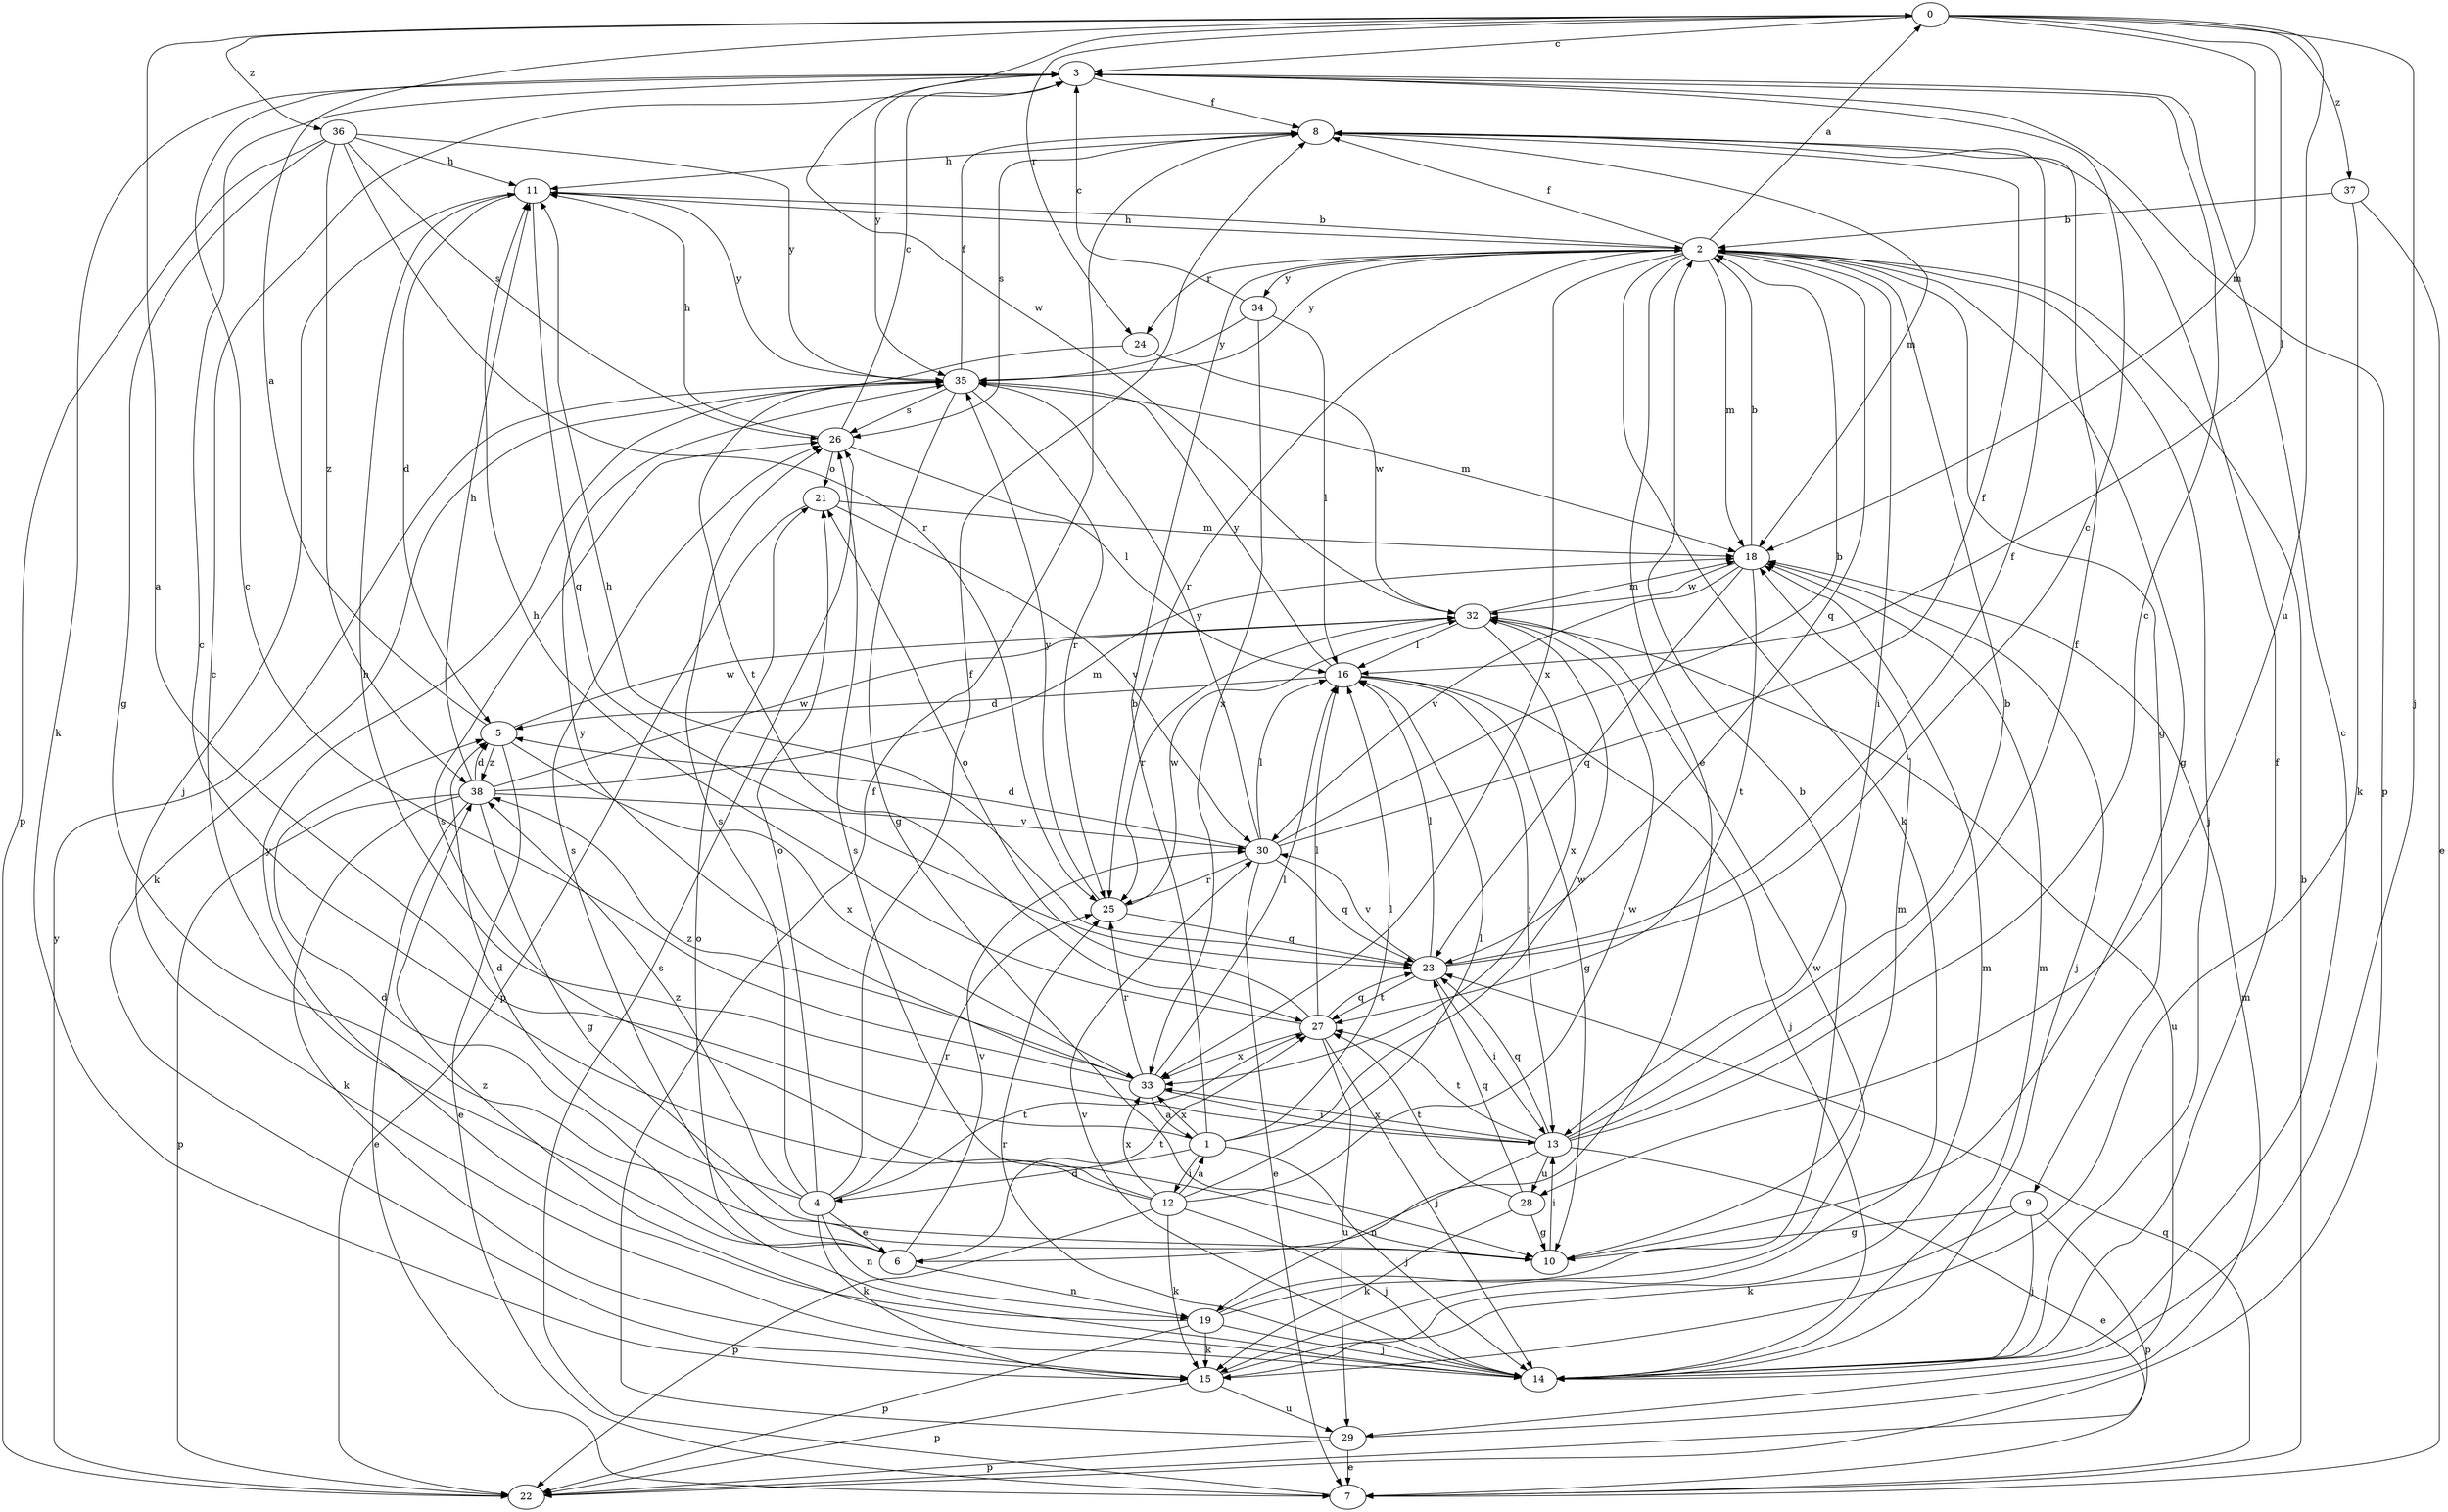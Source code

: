 strict digraph  {
0;
1;
2;
3;
4;
5;
6;
7;
8;
9;
10;
11;
12;
13;
14;
15;
16;
18;
19;
21;
22;
23;
24;
25;
26;
27;
28;
29;
30;
32;
33;
34;
35;
36;
37;
38;
0 -> 3  [label=c];
0 -> 14  [label=j];
0 -> 16  [label=l];
0 -> 18  [label=m];
0 -> 24  [label=r];
0 -> 28  [label=u];
0 -> 32  [label=w];
0 -> 36  [label=z];
0 -> 37  [label=z];
1 -> 0  [label=a];
1 -> 2  [label=b];
1 -> 4  [label=d];
1 -> 12  [label=i];
1 -> 14  [label=j];
1 -> 16  [label=l];
1 -> 32  [label=w];
1 -> 33  [label=x];
2 -> 0  [label=a];
2 -> 6  [label=e];
2 -> 8  [label=f];
2 -> 9  [label=g];
2 -> 10  [label=g];
2 -> 11  [label=h];
2 -> 13  [label=i];
2 -> 14  [label=j];
2 -> 15  [label=k];
2 -> 18  [label=m];
2 -> 23  [label=q];
2 -> 24  [label=r];
2 -> 25  [label=r];
2 -> 33  [label=x];
2 -> 34  [label=y];
2 -> 35  [label=y];
3 -> 8  [label=f];
3 -> 15  [label=k];
3 -> 22  [label=p];
3 -> 35  [label=y];
4 -> 5  [label=d];
4 -> 6  [label=e];
4 -> 8  [label=f];
4 -> 15  [label=k];
4 -> 19  [label=n];
4 -> 21  [label=o];
4 -> 25  [label=r];
4 -> 26  [label=s];
4 -> 27  [label=t];
4 -> 38  [label=z];
5 -> 0  [label=a];
5 -> 7  [label=e];
5 -> 32  [label=w];
5 -> 33  [label=x];
5 -> 38  [label=z];
6 -> 3  [label=c];
6 -> 5  [label=d];
6 -> 19  [label=n];
6 -> 26  [label=s];
6 -> 27  [label=t];
6 -> 30  [label=v];
7 -> 2  [label=b];
7 -> 23  [label=q];
7 -> 26  [label=s];
8 -> 11  [label=h];
8 -> 18  [label=m];
8 -> 26  [label=s];
9 -> 10  [label=g];
9 -> 14  [label=j];
9 -> 15  [label=k];
9 -> 22  [label=p];
10 -> 13  [label=i];
10 -> 18  [label=m];
10 -> 26  [label=s];
11 -> 2  [label=b];
11 -> 5  [label=d];
11 -> 14  [label=j];
11 -> 23  [label=q];
11 -> 35  [label=y];
12 -> 1  [label=a];
12 -> 3  [label=c];
12 -> 14  [label=j];
12 -> 15  [label=k];
12 -> 16  [label=l];
12 -> 22  [label=p];
12 -> 26  [label=s];
12 -> 32  [label=w];
12 -> 33  [label=x];
13 -> 2  [label=b];
13 -> 3  [label=c];
13 -> 7  [label=e];
13 -> 8  [label=f];
13 -> 11  [label=h];
13 -> 19  [label=n];
13 -> 23  [label=q];
13 -> 27  [label=t];
13 -> 28  [label=u];
13 -> 33  [label=x];
14 -> 3  [label=c];
14 -> 8  [label=f];
14 -> 18  [label=m];
14 -> 21  [label=o];
14 -> 25  [label=r];
14 -> 30  [label=v];
14 -> 38  [label=z];
15 -> 18  [label=m];
15 -> 22  [label=p];
15 -> 29  [label=u];
16 -> 5  [label=d];
16 -> 10  [label=g];
16 -> 13  [label=i];
16 -> 14  [label=j];
16 -> 35  [label=y];
18 -> 2  [label=b];
18 -> 14  [label=j];
18 -> 23  [label=q];
18 -> 27  [label=t];
18 -> 30  [label=v];
18 -> 32  [label=w];
19 -> 2  [label=b];
19 -> 14  [label=j];
19 -> 15  [label=k];
19 -> 22  [label=p];
19 -> 32  [label=w];
19 -> 35  [label=y];
21 -> 18  [label=m];
21 -> 22  [label=p];
21 -> 30  [label=v];
22 -> 35  [label=y];
23 -> 3  [label=c];
23 -> 8  [label=f];
23 -> 11  [label=h];
23 -> 13  [label=i];
23 -> 16  [label=l];
23 -> 27  [label=t];
23 -> 30  [label=v];
24 -> 27  [label=t];
24 -> 32  [label=w];
25 -> 23  [label=q];
25 -> 32  [label=w];
25 -> 35  [label=y];
26 -> 3  [label=c];
26 -> 11  [label=h];
26 -> 16  [label=l];
26 -> 21  [label=o];
27 -> 11  [label=h];
27 -> 14  [label=j];
27 -> 16  [label=l];
27 -> 21  [label=o];
27 -> 23  [label=q];
27 -> 29  [label=u];
27 -> 33  [label=x];
28 -> 10  [label=g];
28 -> 15  [label=k];
28 -> 23  [label=q];
28 -> 27  [label=t];
29 -> 7  [label=e];
29 -> 8  [label=f];
29 -> 18  [label=m];
29 -> 22  [label=p];
30 -> 2  [label=b];
30 -> 5  [label=d];
30 -> 7  [label=e];
30 -> 8  [label=f];
30 -> 16  [label=l];
30 -> 23  [label=q];
30 -> 25  [label=r];
30 -> 35  [label=y];
32 -> 16  [label=l];
32 -> 18  [label=m];
32 -> 25  [label=r];
32 -> 29  [label=u];
32 -> 33  [label=x];
33 -> 1  [label=a];
33 -> 3  [label=c];
33 -> 13  [label=i];
33 -> 16  [label=l];
33 -> 25  [label=r];
33 -> 35  [label=y];
33 -> 38  [label=z];
34 -> 3  [label=c];
34 -> 16  [label=l];
34 -> 33  [label=x];
34 -> 35  [label=y];
35 -> 8  [label=f];
35 -> 10  [label=g];
35 -> 15  [label=k];
35 -> 18  [label=m];
35 -> 25  [label=r];
35 -> 26  [label=s];
36 -> 10  [label=g];
36 -> 11  [label=h];
36 -> 22  [label=p];
36 -> 25  [label=r];
36 -> 26  [label=s];
36 -> 35  [label=y];
36 -> 38  [label=z];
37 -> 2  [label=b];
37 -> 7  [label=e];
37 -> 15  [label=k];
38 -> 5  [label=d];
38 -> 7  [label=e];
38 -> 10  [label=g];
38 -> 11  [label=h];
38 -> 15  [label=k];
38 -> 18  [label=m];
38 -> 22  [label=p];
38 -> 30  [label=v];
38 -> 32  [label=w];
}
